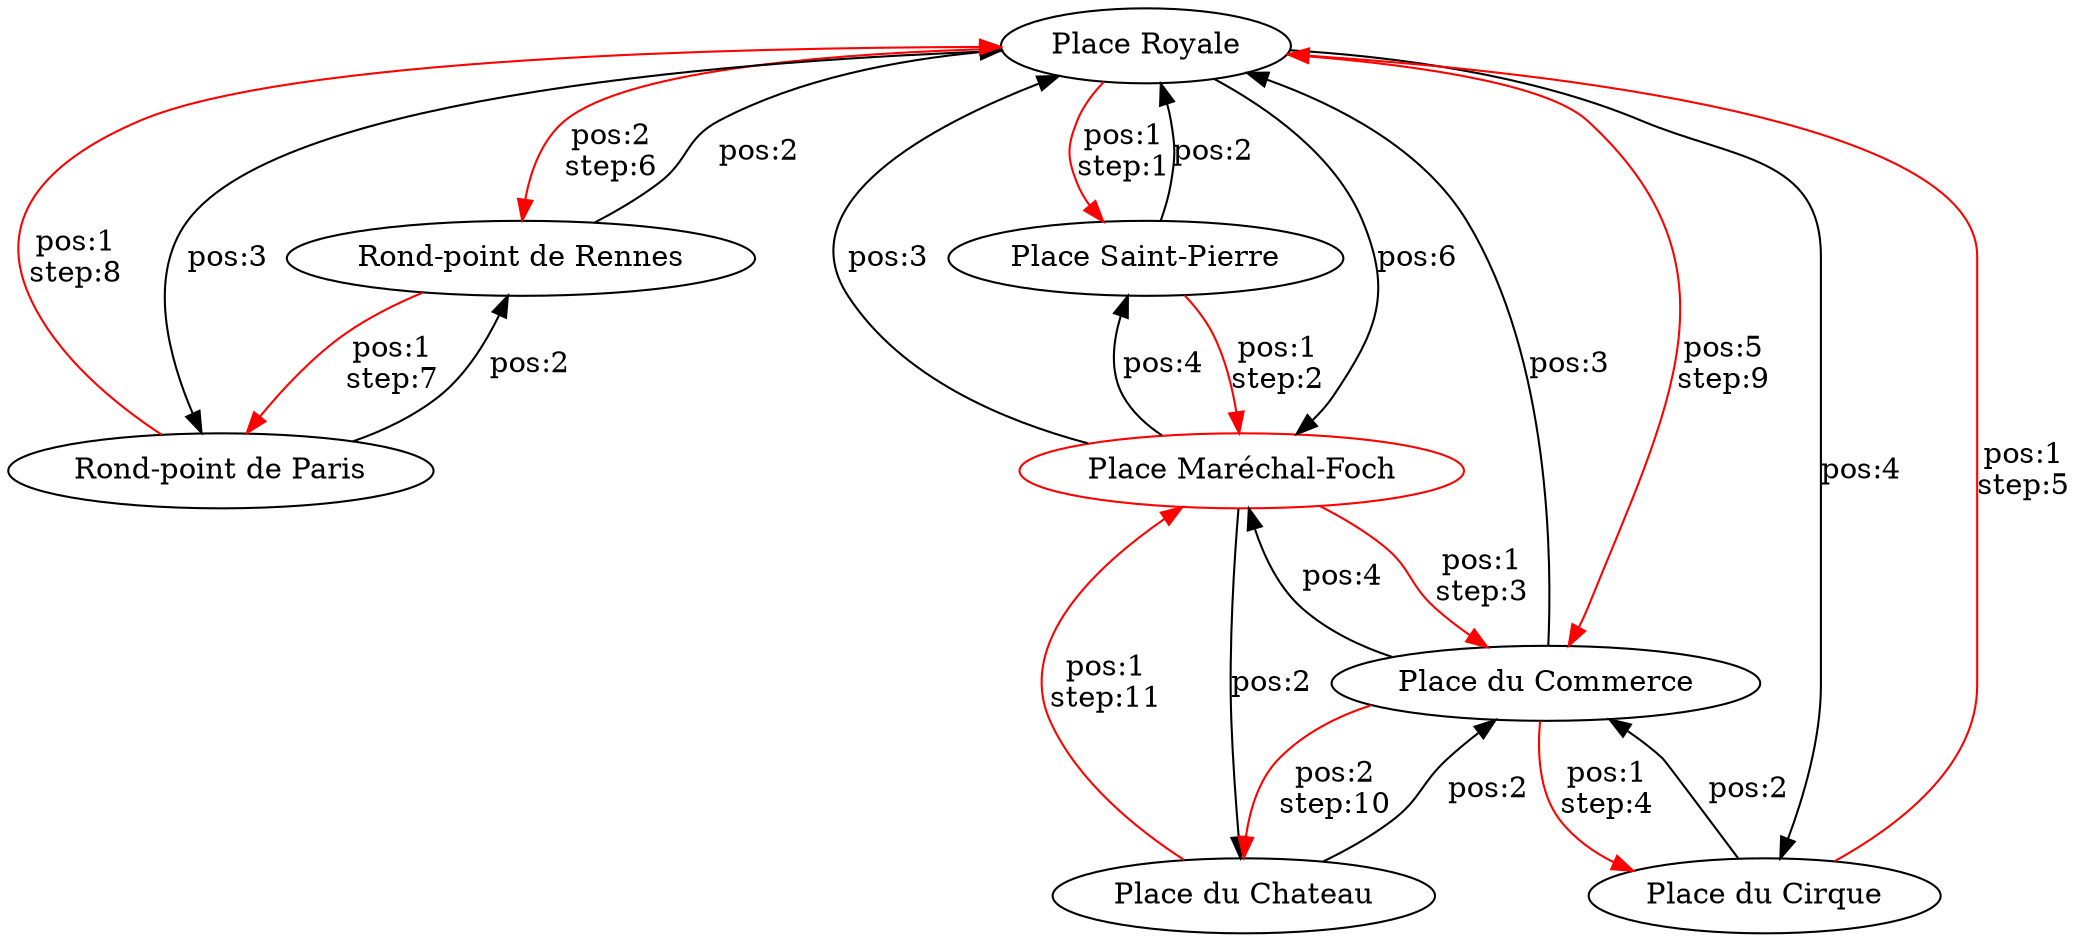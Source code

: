 digraph {
	Place_Royale [label="Place Royale"];
	Rond_point_de_Rennes [label="Rond-point de Rennes"];
	Rond_point_de_Paris [label="Rond-point de Paris"];
	Place_Saint_Pierre [label="Place Saint-Pierre"];
	Place_Marechal_Foch [label="Place Maréchal-Foch",color="red"];
	Place_du_Chateau [label="Place du Chateau"];
	Place_du_Commerce [label="Place du Commerce"];
	Place_du_Cirque [label="Place du Cirque"];

	Place_Royale -> Rond_point_de_Rennes [label="pos:2\nstep:6\n",color=red];
	Rond_point_de_Rennes -> Rond_point_de_Paris [label="pos:1\nstep:7\n",color=red];
	Rond_point_de_Paris -> Place_Royale [label="pos:1\nstep:8\n",color=red];
	Place_Royale -> Place_Saint_Pierre [label="pos:1\nstep:1\n",color=red];
	Place_Saint_Pierre -> Place_Marechal_Foch [label="pos:1\nstep:2\n",color=red];
	Place_Royale -> Place_Marechal_Foch [label="pos:6\n"];
	Place_Royale -> Place_du_Commerce [label="pos:5\nstep:9\n",color=red];
	Place_Royale -> Place_du_Cirque [label="pos:4\n"];
	Place_du_Cirque -> Place_du_Commerce [label="pos:2\n"];
	Place_du_Commerce -> Place_Marechal_Foch [label="pos:4\n"];
	Place_du_Commerce -> Place_du_Chateau [label="pos:2\nstep:10\n",color=red];
	Place_du_Chateau -> Place_Marechal_Foch [label="pos:1\nstep:11\n",color=red];
	Rond_point_de_Rennes -> Place_Royale [label="pos:2\n"];
	Rond_point_de_Paris -> Rond_point_de_Rennes [label="pos:2\n"];
	Place_Royale -> Rond_point_de_Paris [label="pos:3\n"];
	Place_Saint_Pierre -> Place_Royale [label="pos:2\n"];
	Place_Marechal_Foch -> Place_Saint_Pierre [label="pos:4\n"];
	Place_Marechal_Foch -> Place_Royale [label="pos:3\n"];
	Place_du_Commerce -> Place_Royale [label="pos:3\n"];
	Place_du_Cirque -> Place_Royale [label="pos:1\nstep:5\n",color=red];
	Place_du_Commerce -> Place_du_Cirque [label="pos:1\nstep:4\n",color=red];
	Place_Marechal_Foch -> Place_du_Commerce [label="pos:1\nstep:3\n",color=red];
	Place_du_Chateau -> Place_du_Commerce [label="pos:2\n"];
	Place_Marechal_Foch -> Place_du_Chateau [label="pos:2\n"];
}
